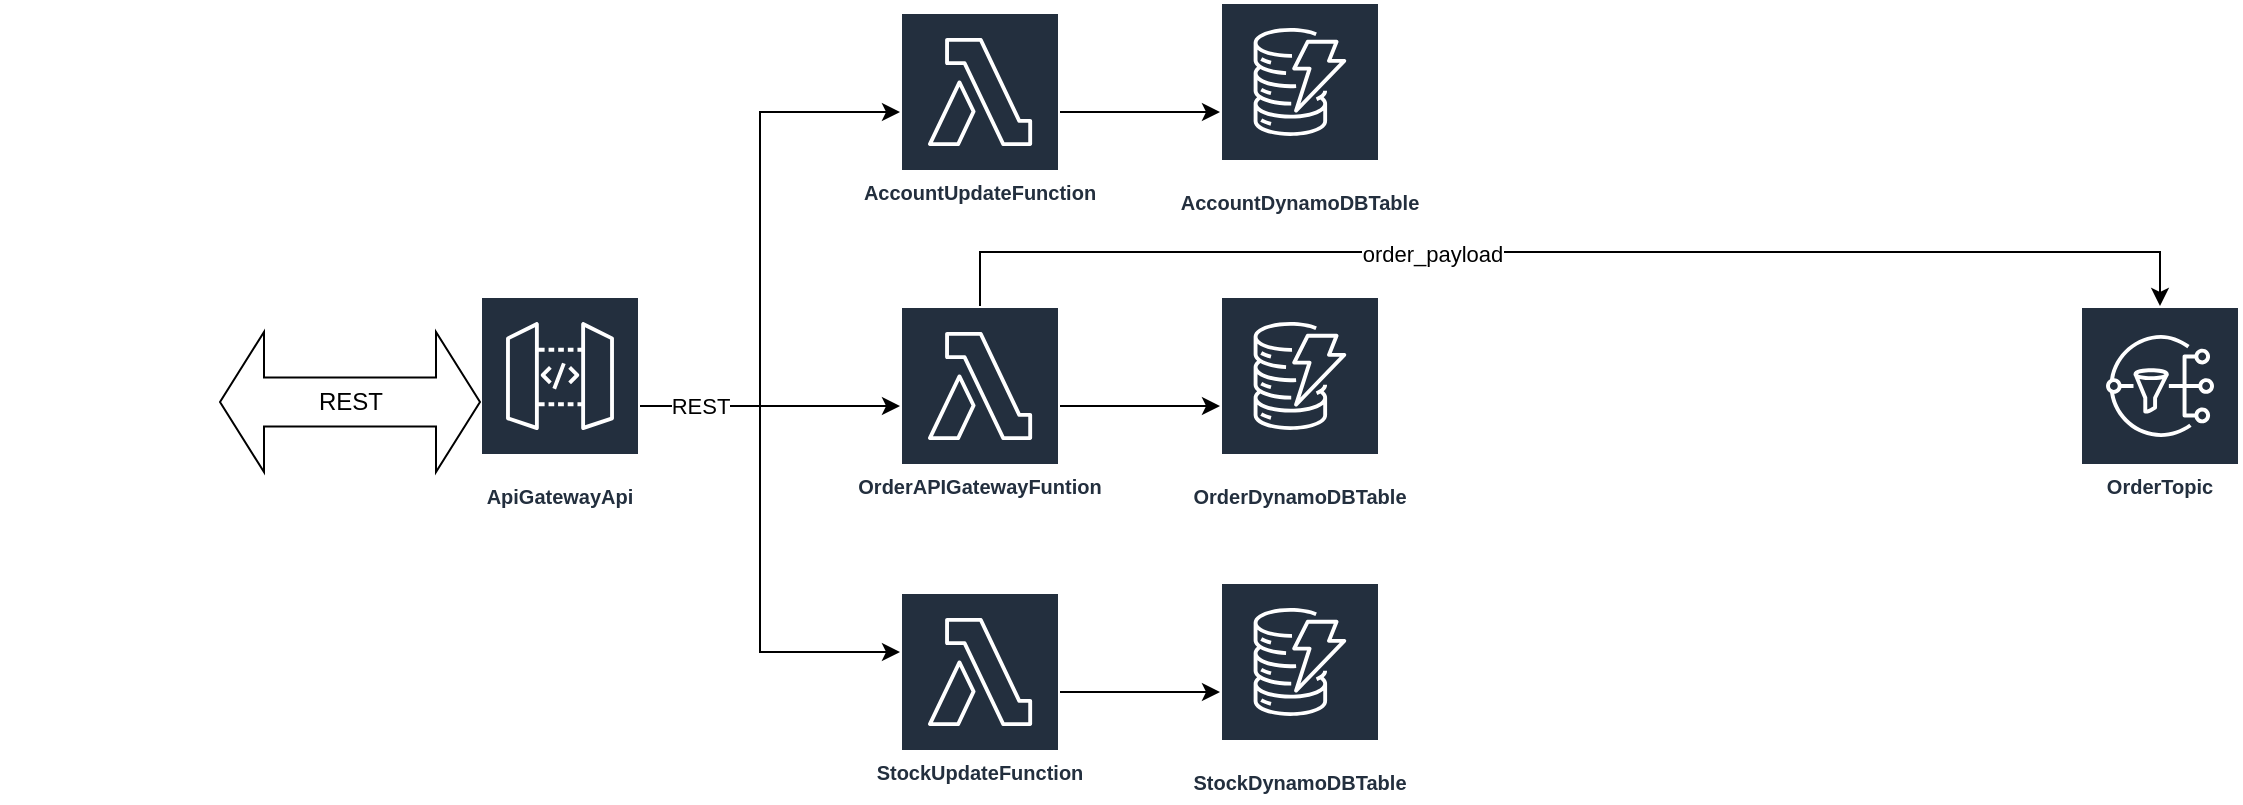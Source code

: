 <mxfile version="20.3.6" type="device" pages="2"><diagram id="NJcj5poi9qOD3AqjBENZ" name="Page-1"><mxGraphModel dx="2272" dy="794" grid="1" gridSize="10" guides="1" tooltips="1" connect="1" arrows="1" fold="1" page="1" pageScale="1" pageWidth="850" pageHeight="1100" math="0" shadow="0"><root><mxCell id="0"/><mxCell id="1" parent="0"/><mxCell id="D93Lp30-In5ude8p-JKp-1" value="AccountDynamoDBTable" style="sketch=0;outlineConnect=0;fontColor=#232F3E;gradientColor=none;strokeColor=#ffffff;fillColor=#232F3E;dashed=0;verticalLabelPosition=middle;verticalAlign=bottom;align=center;html=1;whiteSpace=wrap;fontSize=10;fontStyle=1;spacing=3;shape=mxgraph.aws4.productIcon;prIcon=mxgraph.aws4.dynamodb;" parent="1" vertex="1"><mxGeometry x="310" y="75" width="80" height="110" as="geometry"/></mxCell><mxCell id="-zjxbcH6zm_vIvPoYzxp-1" value="" style="edgeStyle=orthogonalEdgeStyle;rounded=0;orthogonalLoop=1;jettySize=auto;html=1;" edge="1" parent="1" source="D93Lp30-In5ude8p-JKp-2" target="D93Lp30-In5ude8p-JKp-6"><mxGeometry relative="1" as="geometry"/></mxCell><mxCell id="D93Lp30-In5ude8p-JKp-2" value="ApiGatewayApi" style="sketch=0;outlineConnect=0;fontColor=#232F3E;gradientColor=none;strokeColor=#ffffff;fillColor=#232F3E;dashed=0;verticalLabelPosition=middle;verticalAlign=bottom;align=center;html=1;whiteSpace=wrap;fontSize=10;fontStyle=1;spacing=3;shape=mxgraph.aws4.productIcon;prIcon=mxgraph.aws4.api_gateway;" parent="1" vertex="1"><mxGeometry x="-60" y="222" width="80" height="110" as="geometry"/></mxCell><mxCell id="D93Lp30-In5ude8p-JKp-3" value="" style="shape=image;html=1;verticalAlign=top;verticalLabelPosition=bottom;labelBackgroundColor=#ffffff;imageAspect=0;aspect=fixed;image=https://cdn4.iconfinder.com/data/icons/user-interface-181/32/Smartphone-128.png" parent="1" vertex="1"><mxGeometry x="-300" y="213" width="128" height="128" as="geometry"/></mxCell><mxCell id="D93Lp30-In5ude8p-JKp-4" value="REST" style="html=1;shadow=0;dashed=0;align=center;verticalAlign=middle;shape=mxgraph.arrows2.twoWayArrow;dy=0.65;dx=22;" parent="1" vertex="1"><mxGeometry x="-190" y="240" width="130" height="70" as="geometry"/></mxCell><mxCell id="-zjxbcH6zm_vIvPoYzxp-3" value="" style="edgeStyle=orthogonalEdgeStyle;rounded=0;orthogonalLoop=1;jettySize=auto;html=1;" edge="1" parent="1" source="D93Lp30-In5ude8p-JKp-6" target="-zjxbcH6zm_vIvPoYzxp-2"><mxGeometry relative="1" as="geometry"/></mxCell><mxCell id="-zjxbcH6zm_vIvPoYzxp-13" value="" style="edgeStyle=orthogonalEdgeStyle;rounded=0;orthogonalLoop=1;jettySize=auto;html=1;" edge="1" parent="1" source="D93Lp30-In5ude8p-JKp-6" target="-zjxbcH6zm_vIvPoYzxp-12"><mxGeometry relative="1" as="geometry"><Array as="points"><mxPoint x="190" y="200"/><mxPoint x="780" y="200"/></Array></mxGeometry></mxCell><mxCell id="-zjxbcH6zm_vIvPoYzxp-14" value="order_payload" style="edgeLabel;html=1;align=center;verticalAlign=middle;resizable=0;points=[];" vertex="1" connectable="0" parent="-zjxbcH6zm_vIvPoYzxp-13"><mxGeometry x="-0.214" y="-1" relative="1" as="geometry"><mxPoint as="offset"/></mxGeometry></mxCell><mxCell id="D93Lp30-In5ude8p-JKp-6" value="OrderAPIGatewayFuntion" style="sketch=0;outlineConnect=0;fontColor=#232F3E;gradientColor=none;strokeColor=#ffffff;fillColor=#232F3E;dashed=0;verticalLabelPosition=middle;verticalAlign=bottom;align=center;html=1;whiteSpace=wrap;fontSize=10;fontStyle=1;spacing=3;shape=mxgraph.aws4.productIcon;prIcon=mxgraph.aws4.lambda;" parent="1" vertex="1"><mxGeometry x="150" y="227" width="80" height="100" as="geometry"/></mxCell><mxCell id="-zjxbcH6zm_vIvPoYzxp-2" value="OrderDynamoDBTable" style="sketch=0;outlineConnect=0;fontColor=#232F3E;gradientColor=none;strokeColor=#ffffff;fillColor=#232F3E;dashed=0;verticalLabelPosition=middle;verticalAlign=bottom;align=center;html=1;whiteSpace=wrap;fontSize=10;fontStyle=1;spacing=3;shape=mxgraph.aws4.productIcon;prIcon=mxgraph.aws4.dynamodb;" vertex="1" parent="1"><mxGeometry x="310" y="222" width="80" height="110" as="geometry"/></mxCell><mxCell id="-zjxbcH6zm_vIvPoYzxp-7" value="" style="edgeStyle=orthogonalEdgeStyle;rounded=0;orthogonalLoop=1;jettySize=auto;html=1;" edge="1" parent="1" source="-zjxbcH6zm_vIvPoYzxp-4" target="D93Lp30-In5ude8p-JKp-1"><mxGeometry relative="1" as="geometry"/></mxCell><mxCell id="-zjxbcH6zm_vIvPoYzxp-4" value="AccountUpdateFunction" style="sketch=0;outlineConnect=0;fontColor=#232F3E;gradientColor=none;strokeColor=#ffffff;fillColor=#232F3E;dashed=0;verticalLabelPosition=middle;verticalAlign=bottom;align=center;html=1;whiteSpace=wrap;fontSize=10;fontStyle=1;spacing=3;shape=mxgraph.aws4.productIcon;prIcon=mxgraph.aws4.lambda;" vertex="1" parent="1"><mxGeometry x="150" y="80" width="80" height="100" as="geometry"/></mxCell><mxCell id="-zjxbcH6zm_vIvPoYzxp-5" value="" style="edgeStyle=orthogonalEdgeStyle;rounded=0;orthogonalLoop=1;jettySize=auto;html=1;" edge="1" parent="1" source="D93Lp30-In5ude8p-JKp-2" target="-zjxbcH6zm_vIvPoYzxp-4"><mxGeometry relative="1" as="geometry"><mxPoint x="30" y="287" as="sourcePoint"/><mxPoint x="110" y="287" as="targetPoint"/><Array as="points"><mxPoint x="80" y="277"/><mxPoint x="80" y="130"/></Array></mxGeometry></mxCell><mxCell id="-zjxbcH6zm_vIvPoYzxp-11" value="" style="edgeStyle=orthogonalEdgeStyle;rounded=0;orthogonalLoop=1;jettySize=auto;html=1;" edge="1" parent="1" source="-zjxbcH6zm_vIvPoYzxp-6" target="-zjxbcH6zm_vIvPoYzxp-10"><mxGeometry relative="1" as="geometry"/></mxCell><mxCell id="-zjxbcH6zm_vIvPoYzxp-6" value="StockUpdateFunction" style="sketch=0;outlineConnect=0;fontColor=#232F3E;gradientColor=none;strokeColor=#ffffff;fillColor=#232F3E;dashed=0;verticalLabelPosition=middle;verticalAlign=bottom;align=center;html=1;whiteSpace=wrap;fontSize=10;fontStyle=1;spacing=3;shape=mxgraph.aws4.productIcon;prIcon=mxgraph.aws4.lambda;" vertex="1" parent="1"><mxGeometry x="150" y="370" width="80" height="100" as="geometry"/></mxCell><mxCell id="-zjxbcH6zm_vIvPoYzxp-8" value="" style="edgeStyle=orthogonalEdgeStyle;rounded=0;orthogonalLoop=1;jettySize=auto;html=1;" edge="1" parent="1" source="D93Lp30-In5ude8p-JKp-2" target="-zjxbcH6zm_vIvPoYzxp-6"><mxGeometry relative="1" as="geometry"><mxPoint x="30" y="287" as="sourcePoint"/><mxPoint x="160" y="140" as="targetPoint"/><Array as="points"><mxPoint x="80" y="277"/><mxPoint x="80" y="400"/></Array></mxGeometry></mxCell><mxCell id="-zjxbcH6zm_vIvPoYzxp-9" value="REST" style="edgeLabel;html=1;align=center;verticalAlign=middle;resizable=0;points=[];" vertex="1" connectable="0" parent="-zjxbcH6zm_vIvPoYzxp-8"><mxGeometry x="0.217" y="2" relative="1" as="geometry"><mxPoint x="-32" y="-94" as="offset"/></mxGeometry></mxCell><mxCell id="-zjxbcH6zm_vIvPoYzxp-10" value="StockDynamoDBTable" style="sketch=0;outlineConnect=0;fontColor=#232F3E;gradientColor=none;strokeColor=#ffffff;fillColor=#232F3E;dashed=0;verticalLabelPosition=middle;verticalAlign=bottom;align=center;html=1;whiteSpace=wrap;fontSize=10;fontStyle=1;spacing=3;shape=mxgraph.aws4.productIcon;prIcon=mxgraph.aws4.dynamodb;" vertex="1" parent="1"><mxGeometry x="310" y="365" width="80" height="110" as="geometry"/></mxCell><mxCell id="-zjxbcH6zm_vIvPoYzxp-12" value="OrderTopic" style="sketch=0;outlineConnect=0;fontColor=#232F3E;gradientColor=none;strokeColor=#ffffff;fillColor=#232F3E;dashed=0;verticalLabelPosition=middle;verticalAlign=bottom;align=center;html=1;whiteSpace=wrap;fontSize=10;fontStyle=1;spacing=3;shape=mxgraph.aws4.productIcon;prIcon=mxgraph.aws4.sns;" vertex="1" parent="1"><mxGeometry x="740" y="227" width="80" height="100" as="geometry"/></mxCell></root></mxGraphModel></diagram><diagram id="-AwysuZr0eRqe-k82s6q" name="Page-2"><mxGraphModel dx="1422" dy="794" grid="1" gridSize="10" guides="1" tooltips="1" connect="1" arrows="1" fold="1" page="1" pageScale="1" pageWidth="850" pageHeight="1100" math="0" shadow="0"><root><mxCell id="0"/><mxCell id="1" parent="0"/><mxCell id="Kn_BSj5xUzIdgjBw9eXQ-3" value="" style="edgeStyle=orthogonalEdgeStyle;rounded=0;orthogonalLoop=1;jettySize=auto;html=1;" edge="1" parent="1" source="DRb4mCZOhZnO1CtXXsf1-1" target="Kn_BSj5xUzIdgjBw9eXQ-1"><mxGeometry relative="1" as="geometry"/></mxCell><mxCell id="DRb4mCZOhZnO1CtXXsf1-1" value="OrderTopic" style="sketch=0;outlineConnect=0;fontColor=#232F3E;gradientColor=none;strokeColor=#ffffff;fillColor=#232F3E;dashed=0;verticalLabelPosition=middle;verticalAlign=bottom;align=center;html=1;whiteSpace=wrap;fontSize=10;fontStyle=1;spacing=3;shape=mxgraph.aws4.productIcon;prIcon=mxgraph.aws4.sns;" vertex="1" parent="1"><mxGeometry x="40" y="160" width="80" height="100" as="geometry"/></mxCell><mxCell id="aDh4Up8rijKrqItOPiGJ-3" value="" style="edgeStyle=orthogonalEdgeStyle;rounded=0;orthogonalLoop=1;jettySize=auto;html=1;" edge="1" parent="1" source="Kn_BSj5xUzIdgjBw9eXQ-1" target="aDh4Up8rijKrqItOPiGJ-1"><mxGeometry relative="1" as="geometry"/></mxCell><mxCell id="Kn_BSj5xUzIdgjBw9eXQ-1" value="BalanceCheckerQueue" style="sketch=0;outlineConnect=0;fontColor=#232F3E;gradientColor=none;strokeColor=#ffffff;fillColor=#232F3E;dashed=0;verticalLabelPosition=middle;verticalAlign=bottom;align=center;html=1;whiteSpace=wrap;fontSize=10;fontStyle=1;spacing=3;shape=mxgraph.aws4.productIcon;prIcon=mxgraph.aws4.sqs;" vertex="1" parent="1"><mxGeometry x="280" y="80" width="80" height="100" as="geometry"/></mxCell><mxCell id="aDh4Up8rijKrqItOPiGJ-4" value="" style="edgeStyle=orthogonalEdgeStyle;rounded=0;orthogonalLoop=1;jettySize=auto;html=1;" edge="1" parent="1" source="Kn_BSj5xUzIdgjBw9eXQ-2" target="aDh4Up8rijKrqItOPiGJ-2"><mxGeometry relative="1" as="geometry"/></mxCell><mxCell id="Kn_BSj5xUzIdgjBw9eXQ-2" value="StockCheckerQueue" style="sketch=0;outlineConnect=0;fontColor=#232F3E;gradientColor=none;strokeColor=#ffffff;fillColor=#232F3E;dashed=0;verticalLabelPosition=middle;verticalAlign=bottom;align=center;html=1;whiteSpace=wrap;fontSize=10;fontStyle=1;spacing=3;shape=mxgraph.aws4.productIcon;prIcon=mxgraph.aws4.sqs;" vertex="1" parent="1"><mxGeometry x="280" y="240" width="80" height="100" as="geometry"/></mxCell><mxCell id="Kn_BSj5xUzIdgjBw9eXQ-4" value="" style="edgeStyle=orthogonalEdgeStyle;rounded=0;orthogonalLoop=1;jettySize=auto;html=1;" edge="1" parent="1" source="DRb4mCZOhZnO1CtXXsf1-1" target="Kn_BSj5xUzIdgjBw9eXQ-2"><mxGeometry relative="1" as="geometry"><mxPoint x="130" y="220" as="sourcePoint"/><mxPoint x="210" y="140" as="targetPoint"/></mxGeometry></mxCell><mxCell id="Kn_BSj5xUzIdgjBw9eXQ-5" value="order_payload" style="edgeLabel;html=1;align=center;verticalAlign=middle;resizable=0;points=[];" vertex="1" connectable="0" parent="Kn_BSj5xUzIdgjBw9eXQ-4"><mxGeometry x="-0.22" y="2" relative="1" as="geometry"><mxPoint x="-42" y="-14" as="offset"/></mxGeometry></mxCell><mxCell id="aDh4Up8rijKrqItOPiGJ-1" value="BalanceCheckerFunction" style="sketch=0;outlineConnect=0;fontColor=#232F3E;gradientColor=none;strokeColor=#ffffff;fillColor=#232F3E;dashed=0;verticalLabelPosition=middle;verticalAlign=bottom;align=center;html=1;whiteSpace=wrap;fontSize=10;fontStyle=1;spacing=3;shape=mxgraph.aws4.productIcon;prIcon=mxgraph.aws4.lambda;" vertex="1" parent="1"><mxGeometry x="440" y="80" width="80" height="100" as="geometry"/></mxCell><mxCell id="aDh4Up8rijKrqItOPiGJ-2" value="StockCheckerFunction" style="sketch=0;outlineConnect=0;fontColor=#232F3E;gradientColor=none;strokeColor=#ffffff;fillColor=#232F3E;dashed=0;verticalLabelPosition=middle;verticalAlign=bottom;align=center;html=1;whiteSpace=wrap;fontSize=10;fontStyle=1;spacing=3;shape=mxgraph.aws4.productIcon;prIcon=mxgraph.aws4.lambda;" vertex="1" parent="1"><mxGeometry x="440" y="240" width="80" height="100" as="geometry"/></mxCell><mxCell id="wg0V8Qq20YXNwj1Kjb6E-2" value="account_credit_bal" style="edgeStyle=orthogonalEdgeStyle;rounded=0;orthogonalLoop=1;jettySize=auto;html=1;" edge="1" parent="1" source="wg0V8Qq20YXNwj1Kjb6E-1" target="aDh4Up8rijKrqItOPiGJ-1"><mxGeometry relative="1" as="geometry"><Array as="points"><mxPoint x="610" y="100"/><mxPoint x="610" y="100"/></Array></mxGeometry></mxCell><mxCell id="wg0V8Qq20YXNwj1Kjb6E-1" value="AccountDynamoDBTable" style="sketch=0;outlineConnect=0;fontColor=#232F3E;gradientColor=none;strokeColor=#ffffff;fillColor=#232F3E;dashed=0;verticalLabelPosition=middle;verticalAlign=bottom;align=center;html=1;whiteSpace=wrap;fontSize=10;fontStyle=1;spacing=3;shape=mxgraph.aws4.productIcon;prIcon=mxgraph.aws4.dynamodb;" vertex="1" parent="1"><mxGeometry x="680" y="75" width="80" height="110" as="geometry"/></mxCell><mxCell id="wg0V8Qq20YXNwj1Kjb6E-4" value="stock_balance" style="edgeStyle=orthogonalEdgeStyle;rounded=0;orthogonalLoop=1;jettySize=auto;html=1;" edge="1" parent="1" source="wg0V8Qq20YXNwj1Kjb6E-3" target="aDh4Up8rijKrqItOPiGJ-2"><mxGeometry relative="1" as="geometry"><Array as="points"><mxPoint x="600" y="250"/><mxPoint x="600" y="250"/></Array></mxGeometry></mxCell><mxCell id="wg0V8Qq20YXNwj1Kjb6E-3" value="StockDynamoDBTable" style="sketch=0;outlineConnect=0;fontColor=#232F3E;gradientColor=none;strokeColor=#ffffff;fillColor=#232F3E;dashed=0;verticalLabelPosition=middle;verticalAlign=bottom;align=center;html=1;whiteSpace=wrap;fontSize=10;fontStyle=1;spacing=3;shape=mxgraph.aws4.productIcon;prIcon=mxgraph.aws4.dynamodb;" vertex="1" parent="1"><mxGeometry x="680" y="235" width="80" height="110" as="geometry"/></mxCell></root></mxGraphModel></diagram></mxfile>